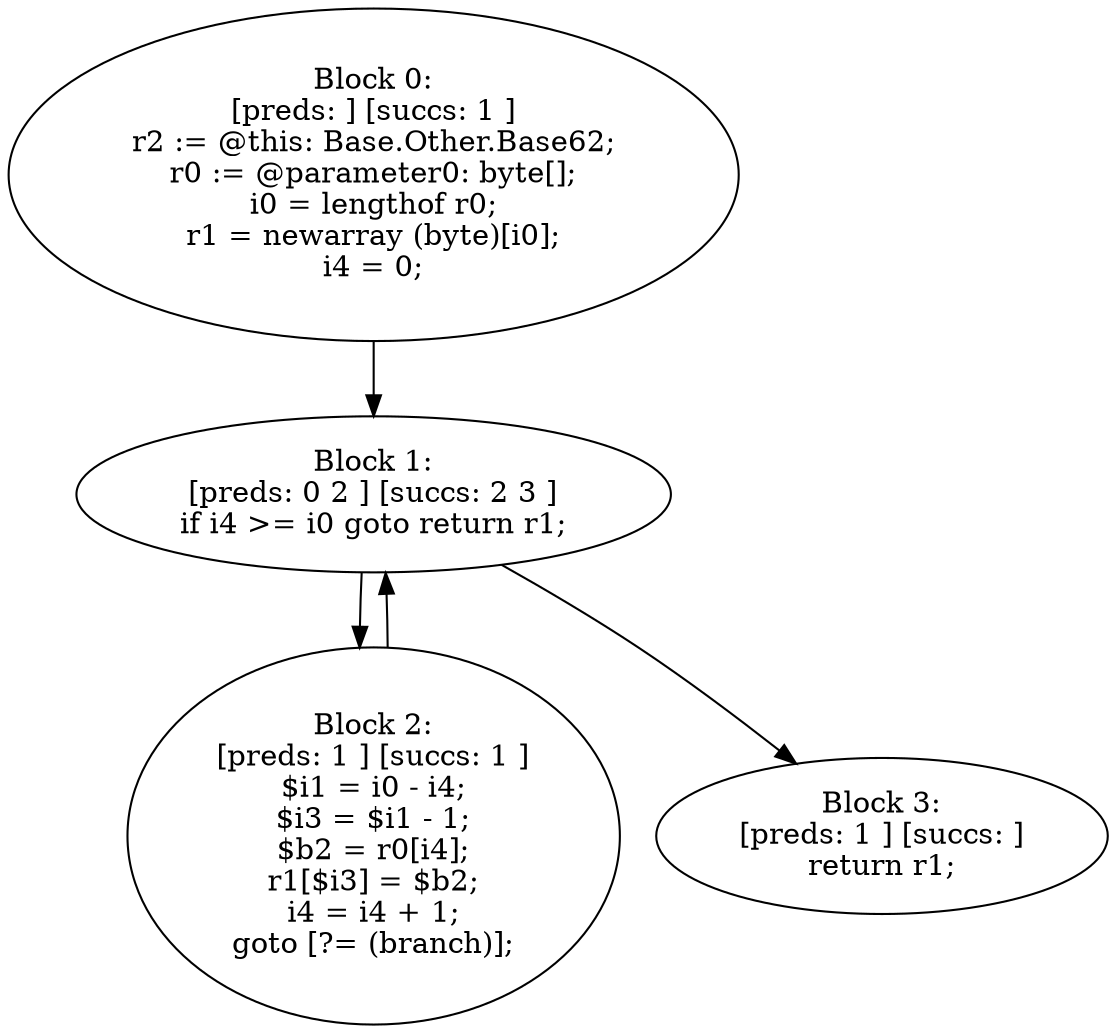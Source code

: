 digraph "unitGraph" {
    "Block 0:
[preds: ] [succs: 1 ]
r2 := @this: Base.Other.Base62;
r0 := @parameter0: byte[];
i0 = lengthof r0;
r1 = newarray (byte)[i0];
i4 = 0;
"
    "Block 1:
[preds: 0 2 ] [succs: 2 3 ]
if i4 >= i0 goto return r1;
"
    "Block 2:
[preds: 1 ] [succs: 1 ]
$i1 = i0 - i4;
$i3 = $i1 - 1;
$b2 = r0[i4];
r1[$i3] = $b2;
i4 = i4 + 1;
goto [?= (branch)];
"
    "Block 3:
[preds: 1 ] [succs: ]
return r1;
"
    "Block 0:
[preds: ] [succs: 1 ]
r2 := @this: Base.Other.Base62;
r0 := @parameter0: byte[];
i0 = lengthof r0;
r1 = newarray (byte)[i0];
i4 = 0;
"->"Block 1:
[preds: 0 2 ] [succs: 2 3 ]
if i4 >= i0 goto return r1;
";
    "Block 1:
[preds: 0 2 ] [succs: 2 3 ]
if i4 >= i0 goto return r1;
"->"Block 2:
[preds: 1 ] [succs: 1 ]
$i1 = i0 - i4;
$i3 = $i1 - 1;
$b2 = r0[i4];
r1[$i3] = $b2;
i4 = i4 + 1;
goto [?= (branch)];
";
    "Block 1:
[preds: 0 2 ] [succs: 2 3 ]
if i4 >= i0 goto return r1;
"->"Block 3:
[preds: 1 ] [succs: ]
return r1;
";
    "Block 2:
[preds: 1 ] [succs: 1 ]
$i1 = i0 - i4;
$i3 = $i1 - 1;
$b2 = r0[i4];
r1[$i3] = $b2;
i4 = i4 + 1;
goto [?= (branch)];
"->"Block 1:
[preds: 0 2 ] [succs: 2 3 ]
if i4 >= i0 goto return r1;
";
}
